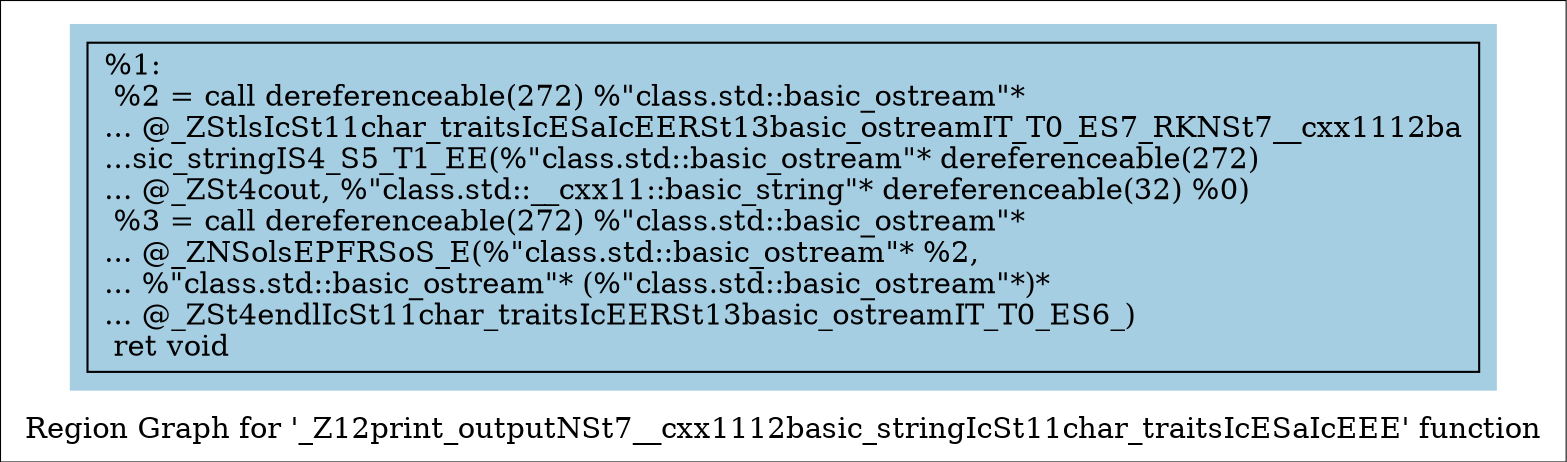 digraph "Region Graph for '_Z12print_outputNSt7__cxx1112basic_stringIcSt11char_traitsIcESaIcEEE' function" {
	label="Region Graph for '_Z12print_outputNSt7__cxx1112basic_stringIcSt11char_traitsIcESaIcEEE' function";

	Node0x145b760 [shape=record,label="{%1:\l  %2 = call dereferenceable(272) %\"class.std::basic_ostream\"*\l... @_ZStlsIcSt11char_traitsIcESaIcEERSt13basic_ostreamIT_T0_ES7_RKNSt7__cxx1112ba\l...sic_stringIS4_S5_T1_EE(%\"class.std::basic_ostream\"* dereferenceable(272)\l... @_ZSt4cout, %\"class.std::__cxx11::basic_string\"* dereferenceable(32) %0)\l  %3 = call dereferenceable(272) %\"class.std::basic_ostream\"*\l... @_ZNSolsEPFRSoS_E(%\"class.std::basic_ostream\"* %2,\l... %\"class.std::basic_ostream\"* (%\"class.std::basic_ostream\"*)*\l... @_ZSt4endlIcSt11char_traitsIcEERSt13basic_ostreamIT_T0_ES6_)\l  ret void\l}"];
	colorscheme = "paired12"
        subgraph cluster_0x142f700 {
          label = "";
          style = filled;
          color = 1
          Node0x145b760;
        }
}
